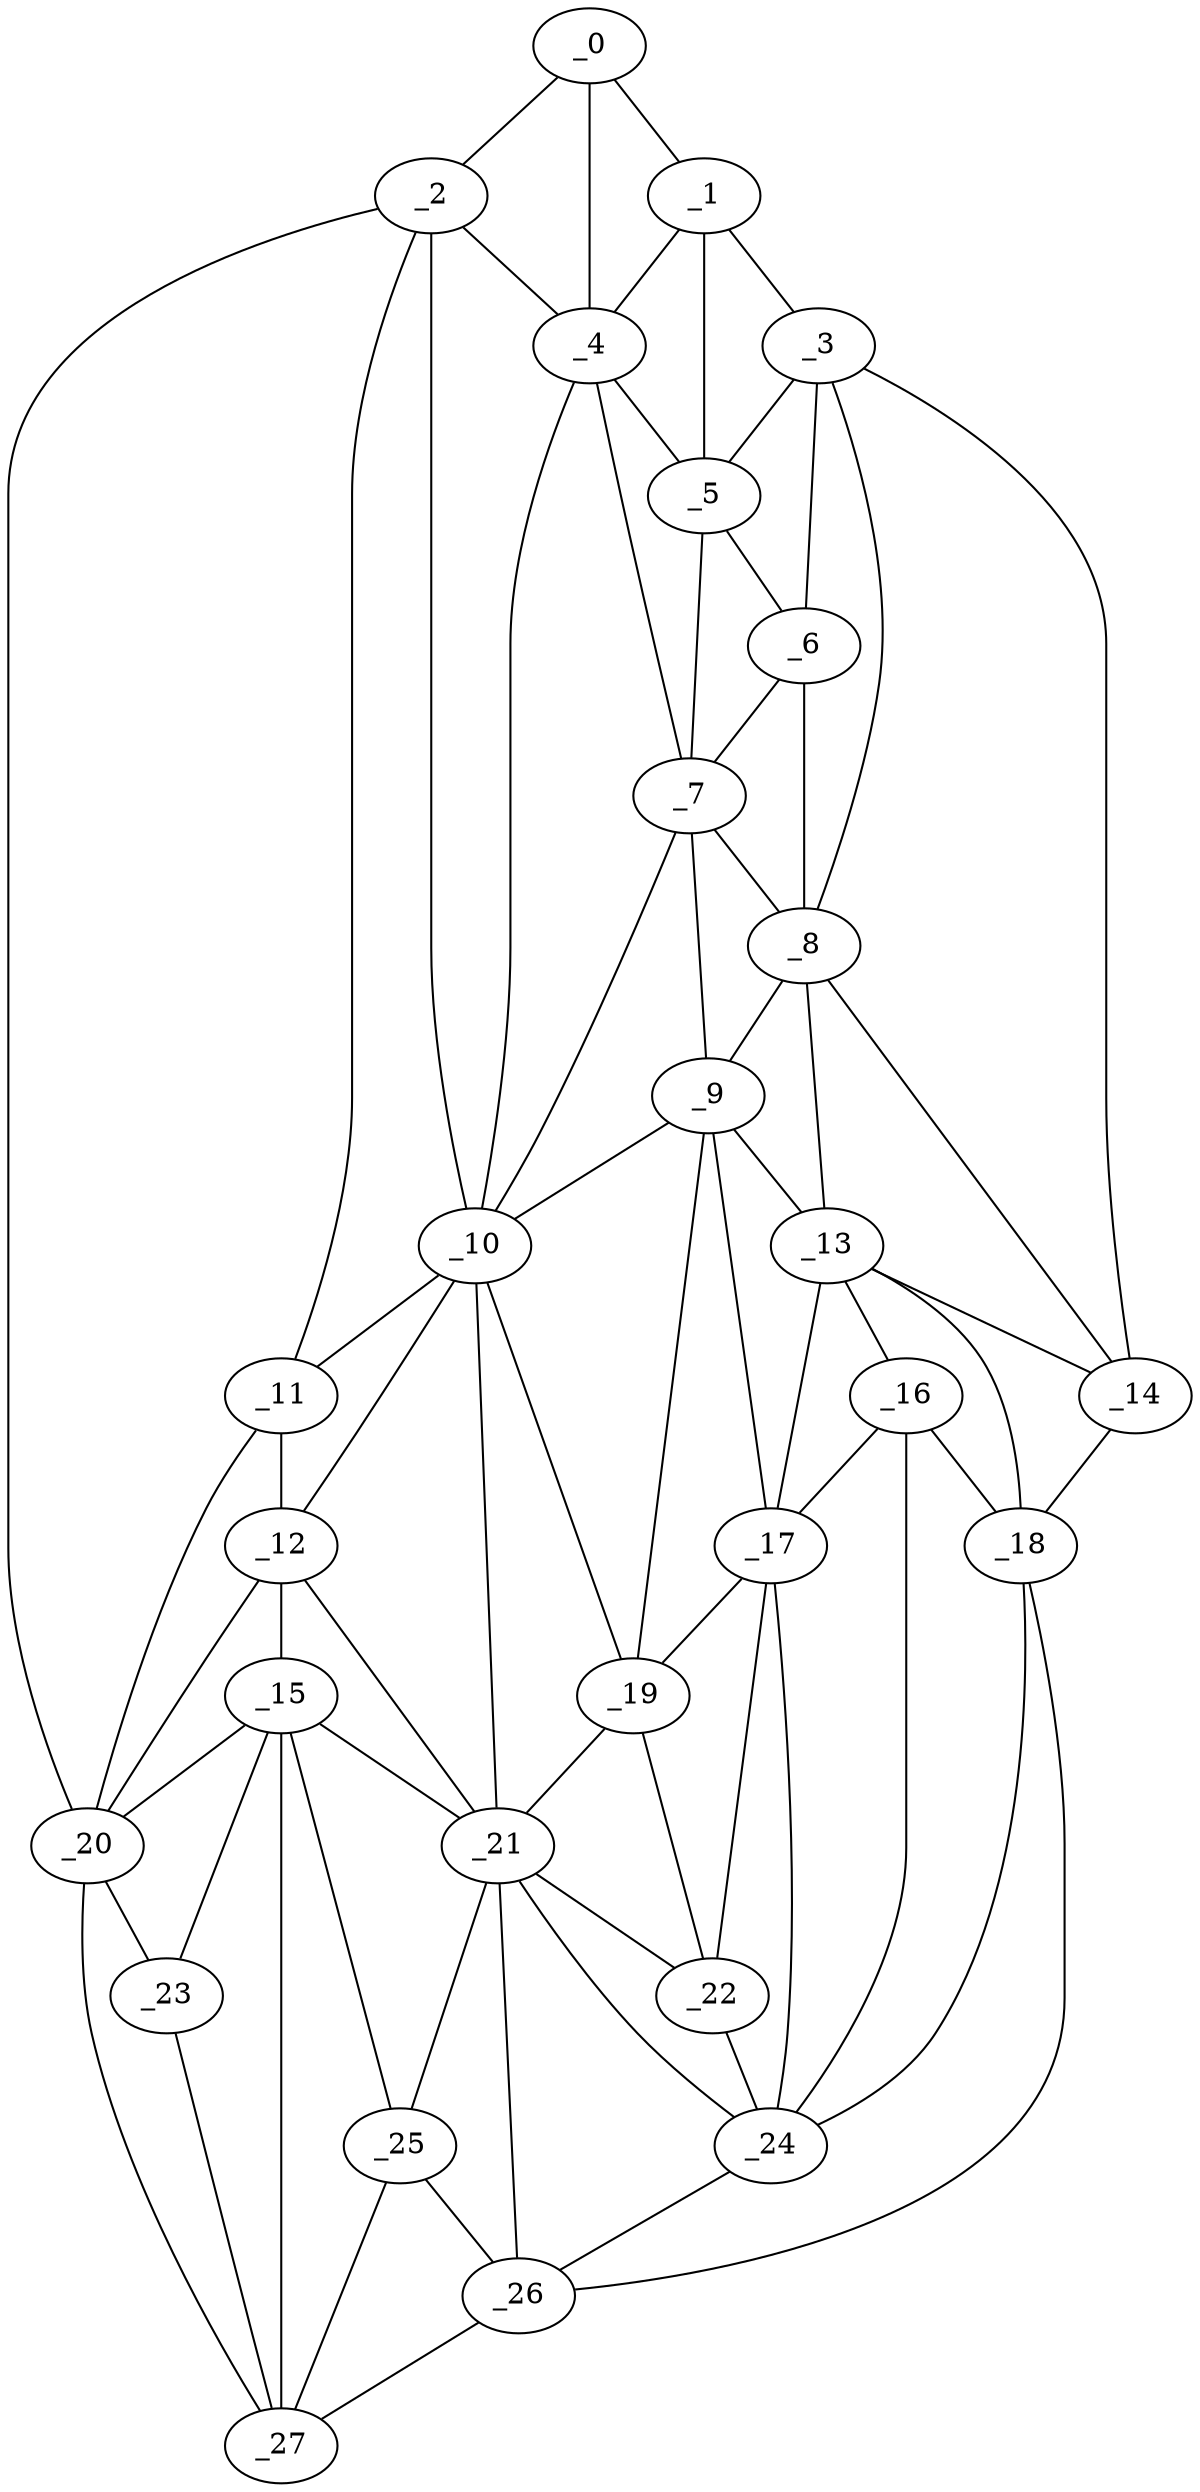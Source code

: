 graph "obj66__285.gxl" {
	_0	 [x=8,
		y=80];
	_1	 [x=24,
		y=20];
	_0 -- _1	 [valence=1];
	_2	 [x=24,
		y=99];
	_0 -- _2	 [valence=1];
	_4	 [x=31,
		y=81];
	_0 -- _4	 [valence=2];
	_3	 [x=27,
		y=14];
	_1 -- _3	 [valence=1];
	_1 -- _4	 [valence=2];
	_5	 [x=39,
		y=24];
	_1 -- _5	 [valence=2];
	_2 -- _4	 [valence=1];
	_10	 [x=78,
		y=92];
	_2 -- _10	 [valence=2];
	_11	 [x=80,
		y=105];
	_2 -- _11	 [valence=1];
	_20	 [x=108,
		y=120];
	_2 -- _20	 [valence=1];
	_3 -- _5	 [valence=2];
	_6	 [x=49,
		y=21];
	_3 -- _6	 [valence=1];
	_8	 [x=65,
		y=20];
	_3 -- _8	 [valence=2];
	_14	 [x=99,
		y=14];
	_3 -- _14	 [valence=1];
	_4 -- _5	 [valence=1];
	_7	 [x=51,
		y=29];
	_4 -- _7	 [valence=2];
	_4 -- _10	 [valence=2];
	_5 -- _6	 [valence=2];
	_5 -- _7	 [valence=2];
	_6 -- _7	 [valence=1];
	_6 -- _8	 [valence=2];
	_7 -- _8	 [valence=2];
	_9	 [x=66,
		y=27];
	_7 -- _9	 [valence=2];
	_7 -- _10	 [valence=1];
	_8 -- _9	 [valence=2];
	_13	 [x=94,
		y=25];
	_8 -- _13	 [valence=2];
	_8 -- _14	 [valence=2];
	_9 -- _10	 [valence=2];
	_9 -- _13	 [valence=2];
	_17	 [x=104,
		y=38];
	_9 -- _17	 [valence=2];
	_19	 [x=107,
		y=48];
	_9 -- _19	 [valence=2];
	_10 -- _11	 [valence=2];
	_12	 [x=93,
		y=94];
	_10 -- _12	 [valence=1];
	_10 -- _19	 [valence=2];
	_21	 [x=110,
		y=62];
	_10 -- _21	 [valence=2];
	_11 -- _12	 [valence=2];
	_11 -- _20	 [valence=1];
	_15	 [x=100,
		y=94];
	_12 -- _15	 [valence=1];
	_12 -- _20	 [valence=1];
	_12 -- _21	 [valence=2];
	_13 -- _14	 [valence=2];
	_16	 [x=104,
		y=30];
	_13 -- _16	 [valence=2];
	_13 -- _17	 [valence=2];
	_18	 [x=107,
		y=20];
	_13 -- _18	 [valence=2];
	_14 -- _18	 [valence=1];
	_15 -- _20	 [valence=2];
	_15 -- _21	 [valence=2];
	_23	 [x=112,
		y=96];
	_15 -- _23	 [valence=1];
	_25	 [x=121,
		y=74];
	_15 -- _25	 [valence=2];
	_27	 [x=123,
		y=81];
	_15 -- _27	 [valence=2];
	_16 -- _17	 [valence=1];
	_16 -- _18	 [valence=1];
	_24	 [x=120,
		y=57];
	_16 -- _24	 [valence=2];
	_17 -- _19	 [valence=1];
	_22	 [x=111,
		y=52];
	_17 -- _22	 [valence=2];
	_17 -- _24	 [valence=2];
	_18 -- _24	 [valence=1];
	_26	 [x=123,
		y=59];
	_18 -- _26	 [valence=1];
	_19 -- _21	 [valence=2];
	_19 -- _22	 [valence=2];
	_20 -- _23	 [valence=2];
	_20 -- _27	 [valence=1];
	_21 -- _22	 [valence=2];
	_21 -- _24	 [valence=2];
	_21 -- _25	 [valence=1];
	_21 -- _26	 [valence=1];
	_22 -- _24	 [valence=2];
	_23 -- _27	 [valence=2];
	_24 -- _26	 [valence=1];
	_25 -- _26	 [valence=2];
	_25 -- _27	 [valence=1];
	_26 -- _27	 [valence=1];
}
